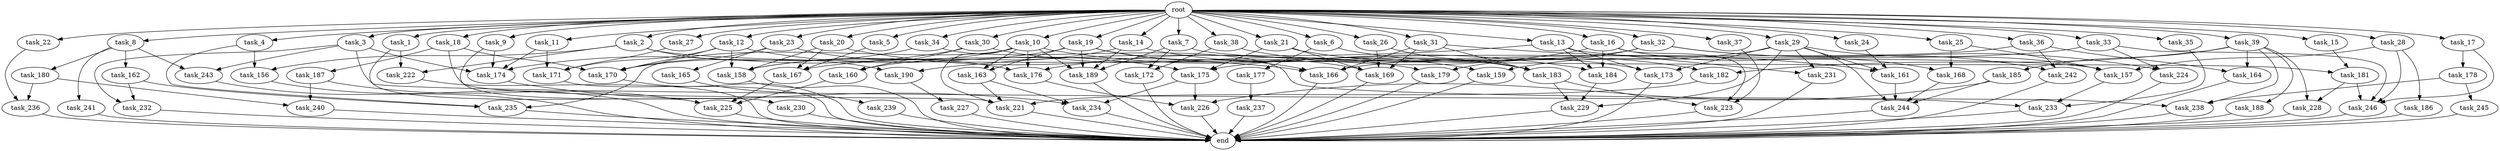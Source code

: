 digraph G {
  root [size="0.000000"];
  task_1 [size="1024.000000"];
  task_2 [size="1024.000000"];
  task_3 [size="1024.000000"];
  task_4 [size="1024.000000"];
  task_5 [size="1024.000000"];
  task_6 [size="1024.000000"];
  task_7 [size="1024.000000"];
  task_8 [size="1024.000000"];
  task_9 [size="1024.000000"];
  task_10 [size="1024.000000"];
  task_11 [size="1024.000000"];
  task_12 [size="1024.000000"];
  task_13 [size="1024.000000"];
  task_14 [size="1024.000000"];
  task_15 [size="1024.000000"];
  task_16 [size="1024.000000"];
  task_17 [size="1024.000000"];
  task_18 [size="1024.000000"];
  task_19 [size="1024.000000"];
  task_20 [size="1024.000000"];
  task_21 [size="1024.000000"];
  task_22 [size="1024.000000"];
  task_23 [size="1024.000000"];
  task_24 [size="1024.000000"];
  task_25 [size="1024.000000"];
  task_26 [size="1024.000000"];
  task_27 [size="1024.000000"];
  task_28 [size="1024.000000"];
  task_29 [size="1024.000000"];
  task_30 [size="1024.000000"];
  task_31 [size="1024.000000"];
  task_32 [size="1024.000000"];
  task_33 [size="1024.000000"];
  task_34 [size="1024.000000"];
  task_35 [size="1024.000000"];
  task_36 [size="1024.000000"];
  task_37 [size="1024.000000"];
  task_38 [size="1024.000000"];
  task_39 [size="1024.000000"];
  task_156 [size="352187318272.000000"];
  task_157 [size="1494648619008.000000"];
  task_158 [size="1039382085632.000000"];
  task_159 [size="687194767360.000000"];
  task_160 [size="773094113280.000000"];
  task_161 [size="936302870528.000000"];
  task_162 [size="695784701952.000000"];
  task_163 [size="687194767360.000000"];
  task_164 [size="558345748480.000000"];
  task_165 [size="137438953472.000000"];
  task_166 [size="489626271744.000000"];
  task_167 [size="429496729600.000000"];
  task_168 [size="730144440320.000000"];
  task_169 [size="944892805120.000000"];
  task_170 [size="695784701952.000000"];
  task_171 [size="1382979469312.000000"];
  task_172 [size="523986010112.000000"];
  task_173 [size="893353197568.000000"];
  task_174 [size="1451698946048.000000"];
  task_175 [size="1219770712064.000000"];
  task_176 [size="1108101562368.000000"];
  task_177 [size="309237645312.000000"];
  task_178 [size="309237645312.000000"];
  task_179 [size="910533066752.000000"];
  task_180 [size="695784701952.000000"];
  task_181 [size="910533066752.000000"];
  task_182 [size="730144440320.000000"];
  task_183 [size="884763262976.000000"];
  task_184 [size="1005022347264.000000"];
  task_185 [size="420906795008.000000"];
  task_186 [size="420906795008.000000"];
  task_187 [size="34359738368.000000"];
  task_188 [size="420906795008.000000"];
  task_189 [size="979252543488.000000"];
  task_190 [size="249108103168.000000"];
  task_221 [size="1219770712064.000000"];
  task_222 [size="523986010112.000000"];
  task_223 [size="1331439861760.000000"];
  task_224 [size="910533066752.000000"];
  task_225 [size="1700807049216.000000"];
  task_226 [size="644245094400.000000"];
  task_227 [size="420906795008.000000"];
  task_228 [size="970662608896.000000"];
  task_229 [size="901943132160.000000"];
  task_230 [size="309237645312.000000"];
  task_231 [size="584115552256.000000"];
  task_232 [size="558345748480.000000"];
  task_233 [size="592705486848.000000"];
  task_234 [size="1125281431552.000000"];
  task_235 [size="1108101562368.000000"];
  task_236 [size="1554778161152.000000"];
  task_237 [size="858993459200.000000"];
  task_238 [size="807453851648.000000"];
  task_239 [size="549755813888.000000"];
  task_240 [size="1245540515840.000000"];
  task_241 [size="695784701952.000000"];
  task_242 [size="352187318272.000000"];
  task_243 [size="833223655424.000000"];
  task_244 [size="2173253451776.000000"];
  task_245 [size="77309411328.000000"];
  task_246 [size="1975684956160.000000"];
  end [size="0.000000"];

  root -> task_1 [size="1.000000"];
  root -> task_2 [size="1.000000"];
  root -> task_3 [size="1.000000"];
  root -> task_4 [size="1.000000"];
  root -> task_5 [size="1.000000"];
  root -> task_6 [size="1.000000"];
  root -> task_7 [size="1.000000"];
  root -> task_8 [size="1.000000"];
  root -> task_9 [size="1.000000"];
  root -> task_10 [size="1.000000"];
  root -> task_11 [size="1.000000"];
  root -> task_12 [size="1.000000"];
  root -> task_13 [size="1.000000"];
  root -> task_14 [size="1.000000"];
  root -> task_15 [size="1.000000"];
  root -> task_16 [size="1.000000"];
  root -> task_17 [size="1.000000"];
  root -> task_18 [size="1.000000"];
  root -> task_19 [size="1.000000"];
  root -> task_20 [size="1.000000"];
  root -> task_21 [size="1.000000"];
  root -> task_22 [size="1.000000"];
  root -> task_23 [size="1.000000"];
  root -> task_24 [size="1.000000"];
  root -> task_25 [size="1.000000"];
  root -> task_26 [size="1.000000"];
  root -> task_27 [size="1.000000"];
  root -> task_28 [size="1.000000"];
  root -> task_29 [size="1.000000"];
  root -> task_30 [size="1.000000"];
  root -> task_31 [size="1.000000"];
  root -> task_32 [size="1.000000"];
  root -> task_33 [size="1.000000"];
  root -> task_34 [size="1.000000"];
  root -> task_35 [size="1.000000"];
  root -> task_36 [size="1.000000"];
  root -> task_37 [size="1.000000"];
  root -> task_38 [size="1.000000"];
  root -> task_39 [size="1.000000"];
  task_1 -> task_222 [size="301989888.000000"];
  task_1 -> task_225 [size="301989888.000000"];
  task_2 -> task_156 [size="209715200.000000"];
  task_2 -> task_157 [size="209715200.000000"];
  task_2 -> task_190 [size="209715200.000000"];
  task_2 -> task_222 [size="209715200.000000"];
  task_3 -> task_174 [size="134217728.000000"];
  task_3 -> task_232 [size="134217728.000000"];
  task_3 -> task_233 [size="134217728.000000"];
  task_3 -> task_243 [size="134217728.000000"];
  task_4 -> task_156 [size="134217728.000000"];
  task_4 -> task_235 [size="134217728.000000"];
  task_5 -> task_167 [size="75497472.000000"];
  task_6 -> task_177 [size="301989888.000000"];
  task_6 -> task_182 [size="301989888.000000"];
  task_7 -> task_172 [size="209715200.000000"];
  task_7 -> task_181 [size="209715200.000000"];
  task_7 -> task_189 [size="209715200.000000"];
  task_8 -> task_162 [size="679477248.000000"];
  task_8 -> task_180 [size="679477248.000000"];
  task_8 -> task_241 [size="679477248.000000"];
  task_8 -> task_243 [size="679477248.000000"];
  task_9 -> task_174 [size="301989888.000000"];
  task_9 -> task_230 [size="301989888.000000"];
  task_10 -> task_158 [size="536870912.000000"];
  task_10 -> task_163 [size="536870912.000000"];
  task_10 -> task_176 [size="536870912.000000"];
  task_10 -> task_184 [size="536870912.000000"];
  task_10 -> task_189 [size="536870912.000000"];
  task_10 -> task_221 [size="536870912.000000"];
  task_10 -> task_235 [size="536870912.000000"];
  task_11 -> task_171 [size="301989888.000000"];
  task_11 -> task_174 [size="301989888.000000"];
  task_12 -> task_158 [size="209715200.000000"];
  task_12 -> task_170 [size="209715200.000000"];
  task_12 -> task_171 [size="209715200.000000"];
  task_12 -> task_175 [size="209715200.000000"];
  task_13 -> task_173 [size="33554432.000000"];
  task_13 -> task_184 [size="33554432.000000"];
  task_13 -> task_190 [size="33554432.000000"];
  task_13 -> task_231 [size="33554432.000000"];
  task_14 -> task_160 [size="75497472.000000"];
  task_14 -> task_183 [size="75497472.000000"];
  task_14 -> task_189 [size="75497472.000000"];
  task_15 -> task_181 [size="679477248.000000"];
  task_16 -> task_168 [size="411041792.000000"];
  task_16 -> task_176 [size="411041792.000000"];
  task_16 -> task_184 [size="411041792.000000"];
  task_16 -> task_223 [size="411041792.000000"];
  task_17 -> task_178 [size="301989888.000000"];
  task_17 -> task_246 [size="301989888.000000"];
  task_18 -> task_170 [size="33554432.000000"];
  task_18 -> task_187 [size="33554432.000000"];
  task_18 -> task_221 [size="33554432.000000"];
  task_19 -> task_158 [size="134217728.000000"];
  task_19 -> task_159 [size="134217728.000000"];
  task_19 -> task_163 [size="134217728.000000"];
  task_19 -> task_166 [size="134217728.000000"];
  task_19 -> task_169 [size="134217728.000000"];
  task_19 -> task_189 [size="134217728.000000"];
  task_20 -> task_158 [size="134217728.000000"];
  task_20 -> task_166 [size="134217728.000000"];
  task_20 -> task_167 [size="134217728.000000"];
  task_21 -> task_169 [size="301989888.000000"];
  task_21 -> task_173 [size="301989888.000000"];
  task_21 -> task_175 [size="301989888.000000"];
  task_22 -> task_236 [size="838860800.000000"];
  task_23 -> task_165 [size="134217728.000000"];
  task_23 -> task_170 [size="134217728.000000"];
  task_23 -> task_176 [size="134217728.000000"];
  task_24 -> task_161 [size="301989888.000000"];
  task_25 -> task_157 [size="301989888.000000"];
  task_25 -> task_168 [size="301989888.000000"];
  task_26 -> task_169 [size="411041792.000000"];
  task_26 -> task_183 [size="411041792.000000"];
  task_27 -> task_171 [size="838860800.000000"];
  task_28 -> task_157 [size="411041792.000000"];
  task_28 -> task_186 [size="411041792.000000"];
  task_28 -> task_246 [size="411041792.000000"];
  task_29 -> task_157 [size="536870912.000000"];
  task_29 -> task_159 [size="536870912.000000"];
  task_29 -> task_161 [size="536870912.000000"];
  task_29 -> task_173 [size="536870912.000000"];
  task_29 -> task_229 [size="536870912.000000"];
  task_29 -> task_231 [size="536870912.000000"];
  task_29 -> task_244 [size="536870912.000000"];
  task_30 -> task_160 [size="679477248.000000"];
  task_30 -> task_174 [size="679477248.000000"];
  task_30 -> task_179 [size="679477248.000000"];
  task_31 -> task_161 [size="75497472.000000"];
  task_31 -> task_166 [size="75497472.000000"];
  task_31 -> task_169 [size="75497472.000000"];
  task_31 -> task_183 [size="75497472.000000"];
  task_32 -> task_167 [size="209715200.000000"];
  task_32 -> task_179 [size="209715200.000000"];
  task_32 -> task_224 [size="209715200.000000"];
  task_32 -> task_242 [size="209715200.000000"];
  task_33 -> task_175 [size="679477248.000000"];
  task_33 -> task_224 [size="679477248.000000"];
  task_33 -> task_246 [size="679477248.000000"];
  task_34 -> task_170 [size="301989888.000000"];
  task_34 -> task_238 [size="301989888.000000"];
  task_35 -> task_233 [size="411041792.000000"];
  task_36 -> task_164 [size="134217728.000000"];
  task_36 -> task_166 [size="134217728.000000"];
  task_36 -> task_242 [size="134217728.000000"];
  task_37 -> task_223 [size="679477248.000000"];
  task_38 -> task_172 [size="301989888.000000"];
  task_38 -> task_183 [size="301989888.000000"];
  task_39 -> task_164 [size="411041792.000000"];
  task_39 -> task_182 [size="411041792.000000"];
  task_39 -> task_185 [size="411041792.000000"];
  task_39 -> task_188 [size="411041792.000000"];
  task_39 -> task_228 [size="411041792.000000"];
  task_39 -> task_238 [size="411041792.000000"];
  task_156 -> end [size="1.000000"];
  task_157 -> task_233 [size="33554432.000000"];
  task_158 -> end [size="1.000000"];
  task_159 -> end [size="1.000000"];
  task_160 -> task_225 [size="411041792.000000"];
  task_161 -> task_244 [size="838860800.000000"];
  task_162 -> task_232 [size="411041792.000000"];
  task_162 -> task_235 [size="411041792.000000"];
  task_163 -> task_221 [size="209715200.000000"];
  task_163 -> task_234 [size="209715200.000000"];
  task_164 -> end [size="1.000000"];
  task_165 -> task_239 [size="536870912.000000"];
  task_166 -> end [size="1.000000"];
  task_167 -> task_225 [size="411041792.000000"];
  task_168 -> task_244 [size="536870912.000000"];
  task_169 -> end [size="1.000000"];
  task_170 -> end [size="1.000000"];
  task_171 -> end [size="1.000000"];
  task_172 -> end [size="1.000000"];
  task_173 -> end [size="1.000000"];
  task_174 -> task_234 [size="679477248.000000"];
  task_175 -> task_226 [size="209715200.000000"];
  task_175 -> task_234 [size="209715200.000000"];
  task_176 -> task_226 [size="209715200.000000"];
  task_177 -> task_237 [size="838860800.000000"];
  task_178 -> task_238 [size="75497472.000000"];
  task_178 -> task_245 [size="75497472.000000"];
  task_179 -> end [size="1.000000"];
  task_180 -> task_236 [size="679477248.000000"];
  task_180 -> task_240 [size="679477248.000000"];
  task_181 -> task_228 [size="536870912.000000"];
  task_181 -> task_246 [size="536870912.000000"];
  task_182 -> task_221 [size="411041792.000000"];
  task_183 -> task_223 [size="209715200.000000"];
  task_183 -> task_229 [size="209715200.000000"];
  task_184 -> task_229 [size="134217728.000000"];
  task_185 -> task_226 [size="209715200.000000"];
  task_185 -> task_244 [size="209715200.000000"];
  task_186 -> end [size="1.000000"];
  task_187 -> task_225 [size="536870912.000000"];
  task_187 -> task_240 [size="536870912.000000"];
  task_188 -> end [size="1.000000"];
  task_189 -> end [size="1.000000"];
  task_190 -> task_227 [size="411041792.000000"];
  task_221 -> end [size="1.000000"];
  task_222 -> end [size="1.000000"];
  task_223 -> end [size="1.000000"];
  task_224 -> end [size="1.000000"];
  task_225 -> end [size="1.000000"];
  task_226 -> end [size="1.000000"];
  task_227 -> end [size="1.000000"];
  task_228 -> end [size="1.000000"];
  task_229 -> end [size="1.000000"];
  task_230 -> end [size="1.000000"];
  task_231 -> end [size="1.000000"];
  task_232 -> end [size="1.000000"];
  task_233 -> end [size="1.000000"];
  task_234 -> end [size="1.000000"];
  task_235 -> end [size="1.000000"];
  task_236 -> end [size="1.000000"];
  task_237 -> end [size="1.000000"];
  task_238 -> end [size="1.000000"];
  task_239 -> end [size="1.000000"];
  task_240 -> end [size="1.000000"];
  task_241 -> end [size="1.000000"];
  task_242 -> end [size="1.000000"];
  task_243 -> end [size="1.000000"];
  task_244 -> end [size="1.000000"];
  task_245 -> end [size="1.000000"];
  task_246 -> end [size="1.000000"];
}
